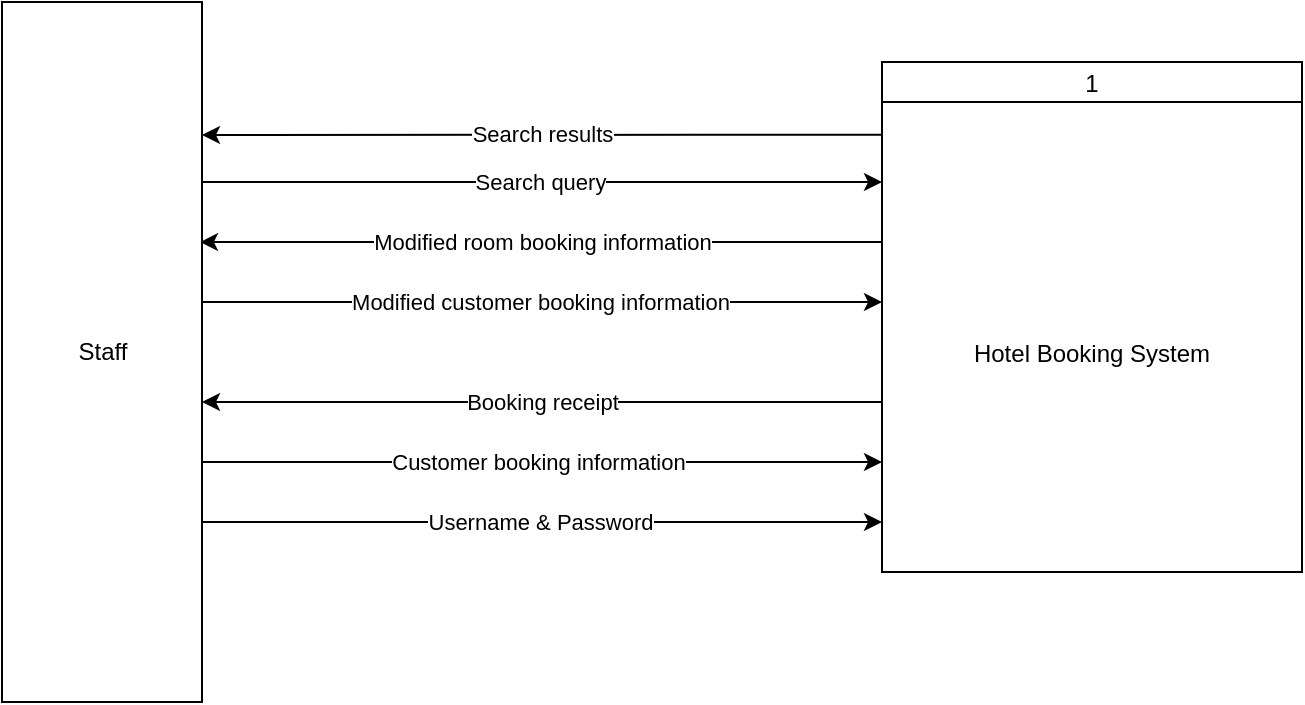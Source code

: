 <mxfile version="16.6.8" type="device" pages="7"><diagram id="-uFNL_vjHLLOpypWEqpH" name="Context Diagram"><mxGraphModel dx="694" dy="561" grid="1" gridSize="10" guides="1" tooltips="1" connect="1" arrows="1" fold="1" page="1" pageScale="1" pageWidth="850" pageHeight="1100" math="0" shadow="0"><root><mxCell id="-or0PBZCR8IvGC2csxTl-0"/><mxCell id="-or0PBZCR8IvGC2csxTl-1" parent="-or0PBZCR8IvGC2csxTl-0"/><mxCell id="7R_c23DFOCUfpianR4kx-15" value="Modified room booking information" style="edgeStyle=orthogonalEdgeStyle;rounded=0;jumpStyle=none;orthogonalLoop=1;jettySize=auto;html=1;startArrow=none;startFill=0;endArrow=classic;endFill=1;entryX=0.99;entryY=0.343;entryDx=0;entryDy=0;entryPerimeter=0;" parent="-or0PBZCR8IvGC2csxTl-1" source="qhn3gXohx-QnQS4Vzrfi-7" target="7R_c23DFOCUfpianR4kx-1" edge="1"><mxGeometry relative="1" as="geometry"><Array as="points"><mxPoint x="430" y="510"/><mxPoint x="430" y="510"/></Array><mxPoint x="405.6" y="510" as="sourcePoint"/></mxGeometry></mxCell><mxCell id="7R_c23DFOCUfpianR4kx-10" value="Username &amp;amp; Password" style="edgeStyle=orthogonalEdgeStyle;rounded=0;jumpStyle=none;orthogonalLoop=1;jettySize=auto;html=1;exitX=1;exitY=0.75;exitDx=0;exitDy=0;startArrow=none;startFill=0;endArrow=classic;endFill=1;" parent="-or0PBZCR8IvGC2csxTl-1" source="7R_c23DFOCUfpianR4kx-1" target="qhn3gXohx-QnQS4Vzrfi-7" edge="1"><mxGeometry relative="1" as="geometry"><mxPoint x="464.038" y="650" as="targetPoint"/><Array as="points"><mxPoint x="150" y="650"/></Array></mxGeometry></mxCell><mxCell id="7R_c23DFOCUfpianR4kx-11" value="Customer booking information" style="edgeStyle=orthogonalEdgeStyle;rounded=0;jumpStyle=none;orthogonalLoop=1;jettySize=auto;html=1;startArrow=none;startFill=0;endArrow=classic;endFill=1;" parent="-or0PBZCR8IvGC2csxTl-1" source="7R_c23DFOCUfpianR4kx-1" target="qhn3gXohx-QnQS4Vzrfi-7" edge="1"><mxGeometry x="-0.015" relative="1" as="geometry"><Array as="points"><mxPoint x="400" y="620"/><mxPoint x="400" y="620"/></Array><mxPoint as="offset"/><mxPoint x="480" y="620" as="targetPoint"/></mxGeometry></mxCell><mxCell id="7R_c23DFOCUfpianR4kx-12" value="Booking receipt" style="edgeStyle=orthogonalEdgeStyle;rounded=0;jumpStyle=none;orthogonalLoop=1;jettySize=auto;html=1;startArrow=none;startFill=0;endArrow=classic;endFill=1;" parent="-or0PBZCR8IvGC2csxTl-1" source="qhn3gXohx-QnQS4Vzrfi-7" target="7R_c23DFOCUfpianR4kx-1" edge="1"><mxGeometry relative="1" as="geometry"><mxPoint x="410" y="590" as="sourcePoint"/><mxPoint x="200" y="590" as="targetPoint"/><Array as="points"><mxPoint x="280" y="590"/><mxPoint x="280" y="590"/></Array></mxGeometry></mxCell><mxCell id="7R_c23DFOCUfpianR4kx-14" value="Modified customer booking information" style="edgeStyle=orthogonalEdgeStyle;rounded=0;jumpStyle=none;orthogonalLoop=1;jettySize=auto;html=1;exitX=0.997;exitY=0.433;exitDx=0;exitDy=0;startArrow=none;startFill=0;endArrow=classic;endFill=1;exitPerimeter=0;" parent="-or0PBZCR8IvGC2csxTl-1" source="7R_c23DFOCUfpianR4kx-1" target="qhn3gXohx-QnQS4Vzrfi-7" edge="1"><mxGeometry relative="1" as="geometry"><Array as="points"><mxPoint x="150" y="540"/></Array><mxPoint x="400.112" y="540" as="targetPoint"/></mxGeometry></mxCell><mxCell id="7R_c23DFOCUfpianR4kx-17" value="Search query" style="edgeStyle=orthogonalEdgeStyle;rounded=0;jumpStyle=none;orthogonalLoop=1;jettySize=auto;html=1;exitX=1;exitY=0.25;exitDx=0;exitDy=0;startArrow=none;startFill=0;endArrow=classic;endFill=1;" parent="-or0PBZCR8IvGC2csxTl-1" source="7R_c23DFOCUfpianR4kx-1" edge="1"><mxGeometry relative="1" as="geometry"><Array as="points"><mxPoint x="150" y="480"/><mxPoint x="275" y="480"/></Array><mxPoint x="490" y="480" as="targetPoint"/></mxGeometry></mxCell><mxCell id="7R_c23DFOCUfpianR4kx-1" value="Staff" style="html=1;dashed=0;whitespace=wrap;" parent="-or0PBZCR8IvGC2csxTl-1" vertex="1"><mxGeometry x="50" y="390" width="100" height="350" as="geometry"/></mxCell><mxCell id="qhn3gXohx-QnQS4Vzrfi-8" value="" style="group" parent="-or0PBZCR8IvGC2csxTl-1" vertex="1" connectable="0"><mxGeometry x="490" y="420" width="210" height="255" as="geometry"/></mxCell><mxCell id="qhn3gXohx-QnQS4Vzrfi-5" value="1" style="swimlane;fontStyle=0;childLayout=stackLayout;horizontal=1;startSize=20;fillColor=#ffffff;horizontalStack=0;resizeParent=1;resizeParentMax=0;resizeLast=0;collapsible=0;marginBottom=0;swimlaneFillColor=#ffffff;" parent="qhn3gXohx-QnQS4Vzrfi-8" vertex="1"><mxGeometry width="210" height="255.0" as="geometry"/></mxCell><mxCell id="qhn3gXohx-QnQS4Vzrfi-7" value="Hotel Booking System" style="text;html=1;strokeColor=none;fillColor=none;align=center;verticalAlign=middle;whiteSpace=wrap;rounded=0;" parent="qhn3gXohx-QnQS4Vzrfi-8" vertex="1"><mxGeometry y="36.429" width="210" height="218.571" as="geometry"/></mxCell><mxCell id="qhn3gXohx-QnQS4Vzrfi-9" value="Search results" style="edgeStyle=orthogonalEdgeStyle;rounded=0;orthogonalLoop=1;jettySize=auto;html=1;exitX=0;exitY=0;exitDx=0;exitDy=0;entryX=1;entryY=0.19;entryDx=0;entryDy=0;entryPerimeter=0;" parent="-or0PBZCR8IvGC2csxTl-1" source="qhn3gXohx-QnQS4Vzrfi-7" target="7R_c23DFOCUfpianR4kx-1" edge="1"><mxGeometry relative="1" as="geometry"><Array as="points"><mxPoint x="400" y="456"/><mxPoint x="400" y="456"/></Array></mxGeometry></mxCell></root></mxGraphModel></diagram><diagram id="zPosZEB_tOu16h4_Gryl" name="DFD Level 0"><mxGraphModel dx="991" dy="801" grid="1" gridSize="10" guides="1" tooltips="1" connect="1" arrows="1" fold="1" page="1" pageScale="1" pageWidth="850" pageHeight="1100" math="0" shadow="0"><root><mxCell id="4GuxrqssvRy1xDGPudWI-0"/><mxCell id="4GuxrqssvRy1xDGPudWI-1" parent="4GuxrqssvRy1xDGPudWI-0"/><mxCell id="nGqDhSoNRtC9gJejbrYE-5" value="Username &amp;amp; Password" style="edgeStyle=orthogonalEdgeStyle;rounded=0;orthogonalLoop=1;jettySize=auto;html=1;exitX=1;exitY=0.5;exitDx=0;exitDy=0;" parent="4GuxrqssvRy1xDGPudWI-1" source="nGqDhSoNRtC9gJejbrYE-1" target="nGqDhSoNRtC9gJejbrYE-4" edge="1"><mxGeometry relative="1" as="geometry"/></mxCell><mxCell id="hpUTLqNtUX_mTApZVaVZ-6" style="edgeStyle=orthogonalEdgeStyle;rounded=0;jumpStyle=arc;orthogonalLoop=1;jettySize=auto;html=1;exitX=0.5;exitY=1;exitDx=0;exitDy=0;entryX=0;entryY=0.75;entryDx=0;entryDy=0;" parent="4GuxrqssvRy1xDGPudWI-1" source="nGqDhSoNRtC9gJejbrYE-1" target="hpUTLqNtUX_mTApZVaVZ-5" edge="1"><mxGeometry relative="1" as="geometry"/></mxCell><mxCell id="nGqDhSoNRtC9gJejbrYE-1" value="Staff" style="html=1;dashed=0;whitespace=wrap;" parent="4GuxrqssvRy1xDGPudWI-1" vertex="1"><mxGeometry x="60" y="120" width="120" height="50" as="geometry"/></mxCell><mxCell id="nGqDhSoNRtC9gJejbrYE-2" value="" style="group" parent="4GuxrqssvRy1xDGPudWI-1" vertex="1" connectable="0"><mxGeometry x="320" y="80" width="120" height="110" as="geometry"/></mxCell><mxCell id="nGqDhSoNRtC9gJejbrYE-3" value="1.0" style="swimlane;fontStyle=0;childLayout=stackLayout;horizontal=1;startSize=20;fillColor=#ffffff;horizontalStack=0;resizeParent=1;resizeParentMax=0;resizeLast=0;collapsible=0;marginBottom=0;swimlaneFillColor=#ffffff;" parent="nGqDhSoNRtC9gJejbrYE-2" vertex="1"><mxGeometry width="120" height="110.0" as="geometry"/></mxCell><mxCell id="nGqDhSoNRtC9gJejbrYE-4" value="Login" style="text;html=1;strokeColor=none;fillColor=none;align=center;verticalAlign=middle;whiteSpace=wrap;rounded=0;" parent="nGqDhSoNRtC9gJejbrYE-2" vertex="1"><mxGeometry y="20" width="120" height="90" as="geometry"/></mxCell><mxCell id="nGqDhSoNRtC9gJejbrYE-6" value="" style="group" parent="4GuxrqssvRy1xDGPudWI-1" vertex="1" connectable="0"><mxGeometry x="570" y="80" width="120" height="110" as="geometry"/></mxCell><mxCell id="nGqDhSoNRtC9gJejbrYE-7" value="2.0" style="swimlane;fontStyle=0;childLayout=stackLayout;horizontal=1;startSize=20;fillColor=#ffffff;horizontalStack=0;resizeParent=1;resizeParentMax=0;resizeLast=0;collapsible=0;marginBottom=0;swimlaneFillColor=#ffffff;" parent="nGqDhSoNRtC9gJejbrYE-6" vertex="1"><mxGeometry width="120" height="110.0" as="geometry"/></mxCell><mxCell id="nGqDhSoNRtC9gJejbrYE-8" value="Book hotel room" style="text;html=1;strokeColor=none;fillColor=none;align=center;verticalAlign=middle;whiteSpace=wrap;rounded=0;" parent="nGqDhSoNRtC9gJejbrYE-6" vertex="1"><mxGeometry y="20" width="120" height="90" as="geometry"/></mxCell><mxCell id="TzfDNp0Dz2vhJ62bkVAR-0" value="Customer booking&lt;br&gt;information" style="edgeStyle=orthogonalEdgeStyle;rounded=0;orthogonalLoop=1;jettySize=auto;html=1;entryX=0;entryY=0.5;entryDx=0;entryDy=0;" parent="4GuxrqssvRy1xDGPudWI-1" source="nGqDhSoNRtC9gJejbrYE-4" target="nGqDhSoNRtC9gJejbrYE-8" edge="1"><mxGeometry relative="1" as="geometry"><mxPoint x="380" y="240" as="targetPoint"/><Array as="points"/></mxGeometry></mxCell><mxCell id="TzfDNp0Dz2vhJ62bkVAR-1" value="" style="group" parent="4GuxrqssvRy1xDGPudWI-1" vertex="1" connectable="0"><mxGeometry x="570" y="340" width="120" height="110" as="geometry"/></mxCell><mxCell id="TzfDNp0Dz2vhJ62bkVAR-2" value="3.0" style="swimlane;fontStyle=0;childLayout=stackLayout;horizontal=1;startSize=20;fillColor=#ffffff;horizontalStack=0;resizeParent=1;resizeParentMax=0;resizeLast=0;collapsible=0;marginBottom=0;swimlaneFillColor=#ffffff;" parent="TzfDNp0Dz2vhJ62bkVAR-1" vertex="1"><mxGeometry width="120" height="110.0" as="geometry"/></mxCell><mxCell id="TzfDNp0Dz2vhJ62bkVAR-3" value="Print receipt" style="text;html=1;strokeColor=none;fillColor=none;align=center;verticalAlign=middle;whiteSpace=wrap;rounded=0;" parent="TzfDNp0Dz2vhJ62bkVAR-1" vertex="1"><mxGeometry y="20" width="120" height="90" as="geometry"/></mxCell><mxCell id="B00ZoW00ab4BznvgjnEg-0" value="Booking&lt;br&gt;information" style="edgeStyle=orthogonalEdgeStyle;rounded=0;orthogonalLoop=1;jettySize=auto;html=1;exitX=0.5;exitY=1;exitDx=0;exitDy=0;" parent="4GuxrqssvRy1xDGPudWI-1" source="nGqDhSoNRtC9gJejbrYE-8" target="B00ZoW00ab4BznvgjnEg-1" edge="1"><mxGeometry relative="1" as="geometry"><mxPoint x="230" y="355.25" as="targetPoint"/></mxGeometry></mxCell><mxCell id="O-mgmnXXT2_Ceb5EwJPX-0" value="Total price" style="edgeStyle=orthogonalEdgeStyle;rounded=0;orthogonalLoop=1;jettySize=auto;html=1;entryX=0.5;entryY=0;entryDx=0;entryDy=0;" parent="4GuxrqssvRy1xDGPudWI-1" source="B00ZoW00ab4BznvgjnEg-1" target="TzfDNp0Dz2vhJ62bkVAR-2" edge="1"><mxGeometry relative="1" as="geometry"/></mxCell><mxCell id="hpUTLqNtUX_mTApZVaVZ-8" value="Search results" style="edgeStyle=orthogonalEdgeStyle;rounded=0;jumpStyle=arc;orthogonalLoop=1;jettySize=auto;html=1;exitX=0.217;exitY=0.031;exitDx=0;exitDy=0;entryX=1;entryY=0;entryDx=0;entryDy=0;exitPerimeter=0;" parent="4GuxrqssvRy1xDGPudWI-1" edge="1"><mxGeometry relative="1" as="geometry"><mxPoint x="590.38" y="251.55" as="sourcePoint"/><mxPoint x="380" y="240" as="targetPoint"/><Array as="points"><mxPoint x="590" y="240"/></Array></mxGeometry></mxCell><mxCell id="B00ZoW00ab4BznvgjnEg-1" value="D1&lt;span style=&quot;white-space: pre&quot;&gt;&#9;&lt;/span&gt;&amp;nbsp;Room Database" style="html=1;dashed=0;whitespace=wrap;shape=mxgraph.dfd.dataStoreID;align=left;spacingLeft=3;points=[[0,0],[0.5,0],[1,0],[0,0.5],[1,0.5],[0,1],[0.5,1],[1,1]];" parent="4GuxrqssvRy1xDGPudWI-1" vertex="1"><mxGeometry x="560" y="250" width="140" height="50" as="geometry"/></mxCell><mxCell id="ObeXN5M0nwoVFe3Wkr49-0" value="Booking receipt" style="edgeStyle=orthogonalEdgeStyle;rounded=0;orthogonalLoop=1;jettySize=auto;html=1;exitX=0;exitY=0.5;exitDx=0;exitDy=0;entryX=0.25;entryY=1;entryDx=0;entryDy=0;" parent="4GuxrqssvRy1xDGPudWI-1" source="TzfDNp0Dz2vhJ62bkVAR-3" target="nGqDhSoNRtC9gJejbrYE-1" edge="1"><mxGeometry relative="1" as="geometry"/></mxCell><mxCell id="oZJWG5UyGuYibAvZ2Rc6-1" value="" style="group" parent="4GuxrqssvRy1xDGPudWI-1" vertex="1" connectable="0"><mxGeometry x="570" y="495" width="120" height="110" as="geometry"/></mxCell><mxCell id="oZJWG5UyGuYibAvZ2Rc6-2" value="4.0" style="swimlane;fontStyle=0;childLayout=stackLayout;horizontal=1;startSize=20;fillColor=#ffffff;horizontalStack=0;resizeParent=1;resizeParentMax=0;resizeLast=0;collapsible=0;marginBottom=0;swimlaneFillColor=#ffffff;" parent="oZJWG5UyGuYibAvZ2Rc6-1" vertex="1"><mxGeometry width="120" height="110.0" as="geometry"/></mxCell><mxCell id="oZJWG5UyGuYibAvZ2Rc6-3" value="Modify booking information" style="text;html=1;strokeColor=none;fillColor=none;align=center;verticalAlign=middle;whiteSpace=wrap;rounded=0;" parent="oZJWG5UyGuYibAvZ2Rc6-1" vertex="1"><mxGeometry y="20" width="120" height="90" as="geometry"/></mxCell><mxCell id="oZJWG5UyGuYibAvZ2Rc6-5" value="Customer's modified&lt;br&gt;booking information" style="edgeStyle=orthogonalEdgeStyle;rounded=0;orthogonalLoop=1;jettySize=auto;html=1;exitX=0.119;exitY=1.019;exitDx=0;exitDy=0;entryX=0.005;entryY=0.379;entryDx=0;entryDy=0;entryPerimeter=0;exitPerimeter=0;" parent="4GuxrqssvRy1xDGPudWI-1" source="nGqDhSoNRtC9gJejbrYE-1" target="oZJWG5UyGuYibAvZ2Rc6-3" edge="1"><mxGeometry x="0.358" y="-1" relative="1" as="geometry"><mxPoint as="offset"/></mxGeometry></mxCell><mxCell id="oZJWG5UyGuYibAvZ2Rc6-6" value="Modified booking&lt;br&gt;information" style="edgeStyle=orthogonalEdgeStyle;rounded=0;orthogonalLoop=1;jettySize=auto;html=1;exitX=1;exitY=0.5;exitDx=0;exitDy=0;jumpStyle=arc;entryX=1;entryY=0.5;entryDx=0;entryDy=0;" parent="4GuxrqssvRy1xDGPudWI-1" source="oZJWG5UyGuYibAvZ2Rc6-3" target="B00ZoW00ab4BznvgjnEg-1" edge="1"><mxGeometry relative="1" as="geometry"><Array as="points"><mxPoint x="780" y="560"/><mxPoint x="780" y="275"/></Array></mxGeometry></mxCell><mxCell id="hpUTLqNtUX_mTApZVaVZ-3" value="" style="group" parent="4GuxrqssvRy1xDGPudWI-1" vertex="1" connectable="0"><mxGeometry x="260" y="220" width="120" height="110" as="geometry"/></mxCell><mxCell id="hpUTLqNtUX_mTApZVaVZ-4" value="5.0" style="swimlane;fontStyle=0;childLayout=stackLayout;horizontal=1;startSize=20;fillColor=#ffffff;horizontalStack=0;resizeParent=1;resizeParentMax=0;resizeLast=0;collapsible=0;marginBottom=0;swimlaneFillColor=#ffffff;" parent="hpUTLqNtUX_mTApZVaVZ-3" vertex="1"><mxGeometry width="120" height="110.0" as="geometry"/></mxCell><mxCell id="hpUTLqNtUX_mTApZVaVZ-5" value="Search Room details" style="text;html=1;strokeColor=none;fillColor=none;align=center;verticalAlign=middle;whiteSpace=wrap;rounded=0;" parent="hpUTLqNtUX_mTApZVaVZ-3" vertex="1"><mxGeometry y="20" width="120" height="90" as="geometry"/></mxCell><mxCell id="hpUTLqNtUX_mTApZVaVZ-7" value="Search query" style="edgeStyle=orthogonalEdgeStyle;rounded=0;jumpStyle=arc;orthogonalLoop=1;jettySize=auto;html=1;entryX=0.215;entryY=1.005;entryDx=0;entryDy=0;entryPerimeter=0;" parent="4GuxrqssvRy1xDGPudWI-1" source="hpUTLqNtUX_mTApZVaVZ-5" target="B00ZoW00ab4BznvgjnEg-1" edge="1"><mxGeometry relative="1" as="geometry"><mxPoint x="390" y="320" as="sourcePoint"/><Array as="points"><mxPoint x="590" y="320"/></Array></mxGeometry></mxCell><mxCell id="hpUTLqNtUX_mTApZVaVZ-9" value="Search results" style="edgeStyle=orthogonalEdgeStyle;rounded=0;jumpStyle=arc;orthogonalLoop=1;jettySize=auto;html=1;exitX=0;exitY=0.25;exitDx=0;exitDy=0;entryX=0.75;entryY=1;entryDx=0;entryDy=0;" parent="4GuxrqssvRy1xDGPudWI-1" source="hpUTLqNtUX_mTApZVaVZ-5" target="nGqDhSoNRtC9gJejbrYE-1" edge="1"><mxGeometry x="-0.494" relative="1" as="geometry"><mxPoint as="offset"/></mxGeometry></mxCell></root></mxGraphModel></diagram><diagram id="7cQKgeiaRRzl9Ia_ezqa" name="Login DFD"><mxGraphModel dx="578" dy="468" grid="1" gridSize="10" guides="1" tooltips="1" connect="1" arrows="1" fold="1" page="1" pageScale="1" pageWidth="850" pageHeight="1100" math="0" shadow="0"><root><mxCell id="2Uzv4KxJ-u9i6q4Q7nZt-0"/><mxCell id="2Uzv4KxJ-u9i6q4Q7nZt-1" parent="2Uzv4KxJ-u9i6q4Q7nZt-0"/><mxCell id="2Uzv4KxJ-u9i6q4Q7nZt-2" value="" style="group" vertex="1" connectable="0" parent="2Uzv4KxJ-u9i6q4Q7nZt-1"><mxGeometry x="230" y="50" width="120" height="110" as="geometry"/></mxCell><mxCell id="2Uzv4KxJ-u9i6q4Q7nZt-3" value="1.1" style="swimlane;fontStyle=0;childLayout=stackLayout;horizontal=1;startSize=20;fillColor=#ffffff;horizontalStack=0;resizeParent=1;resizeParentMax=0;resizeLast=0;collapsible=0;marginBottom=0;swimlaneFillColor=#ffffff;" vertex="1" parent="2Uzv4KxJ-u9i6q4Q7nZt-2"><mxGeometry width="120" height="110.0" as="geometry"/></mxCell><mxCell id="2Uzv4KxJ-u9i6q4Q7nZt-4" value="Accept username and password inputs" style="text;html=1;strokeColor=none;fillColor=none;align=center;verticalAlign=middle;whiteSpace=wrap;rounded=0;" vertex="1" parent="2Uzv4KxJ-u9i6q4Q7nZt-2"><mxGeometry y="20" width="120" height="90" as="geometry"/></mxCell><mxCell id="2Uzv4KxJ-u9i6q4Q7nZt-5" value="Username &amp;amp; Password" style="endArrow=classic;html=1;rounded=0;entryX=0;entryY=0.439;entryDx=0;entryDy=0;entryPerimeter=0;" edge="1" parent="2Uzv4KxJ-u9i6q4Q7nZt-1" target="2Uzv4KxJ-u9i6q4Q7nZt-4"><mxGeometry width="50" height="50" relative="1" as="geometry"><mxPoint x="70" y="110" as="sourcePoint"/><mxPoint x="150" y="100" as="targetPoint"/></mxGeometry></mxCell><mxCell id="2Uzv4KxJ-u9i6q4Q7nZt-6" value="username" style="edgeStyle=orthogonalEdgeStyle;rounded=0;orthogonalLoop=1;jettySize=auto;html=1;exitX=1;exitY=0.5;exitDx=0;exitDy=0;" edge="1" parent="2Uzv4KxJ-u9i6q4Q7nZt-1" source="2Uzv4KxJ-u9i6q4Q7nZt-4" target="2Uzv4KxJ-u9i6q4Q7nZt-9"><mxGeometry relative="1" as="geometry"><mxPoint x="490" y="115.333" as="targetPoint"/></mxGeometry></mxCell><mxCell id="2Uzv4KxJ-u9i6q4Q7nZt-7" value="" style="group" vertex="1" connectable="0" parent="2Uzv4KxJ-u9i6q4Q7nZt-1"><mxGeometry x="450" y="50" width="120" height="110" as="geometry"/></mxCell><mxCell id="2Uzv4KxJ-u9i6q4Q7nZt-8" value="1.2" style="swimlane;fontStyle=0;childLayout=stackLayout;horizontal=1;startSize=20;fillColor=#ffffff;horizontalStack=0;resizeParent=1;resizeParentMax=0;resizeLast=0;collapsible=0;marginBottom=0;swimlaneFillColor=#ffffff;" vertex="1" parent="2Uzv4KxJ-u9i6q4Q7nZt-7"><mxGeometry width="120" height="110.0" as="geometry"/></mxCell><mxCell id="2Uzv4KxJ-u9i6q4Q7nZt-9" value="Check for username in the Staff datastore" style="text;html=1;strokeColor=none;fillColor=none;align=center;verticalAlign=middle;whiteSpace=wrap;rounded=0;" vertex="1" parent="2Uzv4KxJ-u9i6q4Q7nZt-7"><mxGeometry y="20" width="120" height="90" as="geometry"/></mxCell><mxCell id="2Uzv4KxJ-u9i6q4Q7nZt-11" value="Password" style="edgeStyle=orthogonalEdgeStyle;rounded=0;orthogonalLoop=1;jettySize=auto;html=1;exitX=0.5;exitY=1;exitDx=0;exitDy=0;" edge="1" parent="2Uzv4KxJ-u9i6q4Q7nZt-1" source="2Uzv4KxJ-u9i6q4Q7nZt-9" target="2Uzv4KxJ-u9i6q4Q7nZt-13"><mxGeometry relative="1" as="geometry"><mxPoint x="510" y="250" as="targetPoint"/></mxGeometry></mxCell><mxCell id="2Uzv4KxJ-u9i6q4Q7nZt-12" value="" style="group" vertex="1" connectable="0" parent="2Uzv4KxJ-u9i6q4Q7nZt-1"><mxGeometry x="450" y="250" width="120" height="110" as="geometry"/></mxCell><mxCell id="2Uzv4KxJ-u9i6q4Q7nZt-13" value="1.3" style="swimlane;fontStyle=0;childLayout=stackLayout;horizontal=1;startSize=20;fillColor=#ffffff;horizontalStack=0;resizeParent=1;resizeParentMax=0;resizeLast=0;collapsible=0;marginBottom=0;swimlaneFillColor=#ffffff;" vertex="1" parent="2Uzv4KxJ-u9i6q4Q7nZt-12"><mxGeometry width="120" height="110.0" as="geometry"/></mxCell><mxCell id="2Uzv4KxJ-u9i6q4Q7nZt-14" value="Validate password" style="text;html=1;strokeColor=none;fillColor=none;align=center;verticalAlign=middle;whiteSpace=wrap;rounded=0;" vertex="1" parent="2Uzv4KxJ-u9i6q4Q7nZt-12"><mxGeometry y="20" width="120" height="90" as="geometry"/></mxCell><mxCell id="vcJQbAIJeYjRF72QyMhF-0" value="Customer booking&lt;br&gt;information" style="edgeStyle=orthogonalEdgeStyle;rounded=0;orthogonalLoop=1;jettySize=auto;html=1;exitX=0.5;exitY=1;exitDx=0;exitDy=0;" edge="1" parent="2Uzv4KxJ-u9i6q4Q7nZt-1" source="2Uzv4KxJ-u9i6q4Q7nZt-14"><mxGeometry relative="1" as="geometry"><mxPoint x="510" y="430" as="targetPoint"/></mxGeometry></mxCell></root></mxGraphModel></diagram><diagram id="QhvNnGRvwZKQb3IKQA7M" name="Book the room DFD"><mxGraphModel dx="731" dy="591" grid="1" gridSize="10" guides="1" tooltips="1" connect="1" arrows="1" fold="1" page="1" pageScale="1" pageWidth="850" pageHeight="1100" math="0" shadow="0"><root><mxCell id="FdYaoW1mK07kwSOE7Bkl-0"/><mxCell id="FdYaoW1mK07kwSOE7Bkl-1" parent="FdYaoW1mK07kwSOE7Bkl-0"/><mxCell id="o9JlGofkD8WcEEPIdZLw-0" value="" style="group" vertex="1" connectable="0" parent="FdYaoW1mK07kwSOE7Bkl-1"><mxGeometry x="220" y="110" width="120" height="110" as="geometry"/></mxCell><mxCell id="o9JlGofkD8WcEEPIdZLw-1" value="2.1" style="swimlane;fontStyle=0;childLayout=stackLayout;horizontal=1;startSize=20;fillColor=#ffffff;horizontalStack=0;resizeParent=1;resizeParentMax=0;resizeLast=0;collapsible=0;marginBottom=0;swimlaneFillColor=#ffffff;" vertex="1" parent="o9JlGofkD8WcEEPIdZLw-0"><mxGeometry width="120" height="110.0" as="geometry"/></mxCell><mxCell id="o9JlGofkD8WcEEPIdZLw-2" value="Check room availability" style="text;html=1;strokeColor=none;fillColor=none;align=center;verticalAlign=middle;whiteSpace=wrap;rounded=0;" vertex="1" parent="o9JlGofkD8WcEEPIdZLw-0"><mxGeometry y="20" width="120" height="90" as="geometry"/></mxCell><mxCell id="o9JlGofkD8WcEEPIdZLw-4" value="Customer&lt;br&gt;Booking&amp;nbsp;&lt;br&gt;information" style="edgeStyle=orthogonalEdgeStyle;rounded=0;orthogonalLoop=1;jettySize=auto;html=1;exitX=0;exitY=0.5;exitDx=0;exitDy=0;entryX=0;entryY=0.5;entryDx=0;entryDy=0;" edge="1" parent="FdYaoW1mK07kwSOE7Bkl-1" target="o9JlGofkD8WcEEPIdZLw-2"><mxGeometry relative="1" as="geometry"><mxPoint x="100.0" y="175.25" as="sourcePoint"/></mxGeometry></mxCell><mxCell id="o9JlGofkD8WcEEPIdZLw-5" value="Booking details" style="edgeStyle=orthogonalEdgeStyle;rounded=0;orthogonalLoop=1;jettySize=auto;html=1;exitX=1;exitY=0.5;exitDx=0;exitDy=0;" edge="1" parent="FdYaoW1mK07kwSOE7Bkl-1" source="o9JlGofkD8WcEEPIdZLw-2" target="cuhSNxYQV34a8ux6EN7c-2"><mxGeometry relative="1" as="geometry"><mxPoint x="450" y="175.25" as="targetPoint"/></mxGeometry></mxCell><mxCell id="cuhSNxYQV34a8ux6EN7c-0" value="" style="group" vertex="1" connectable="0" parent="FdYaoW1mK07kwSOE7Bkl-1"><mxGeometry x="450" y="110" width="120" height="110" as="geometry"/></mxCell><mxCell id="cuhSNxYQV34a8ux6EN7c-1" value="2.2" style="swimlane;fontStyle=0;childLayout=stackLayout;horizontal=1;startSize=20;fillColor=#ffffff;horizontalStack=0;resizeParent=1;resizeParentMax=0;resizeLast=0;collapsible=0;marginBottom=0;swimlaneFillColor=#ffffff;" vertex="1" parent="cuhSNxYQV34a8ux6EN7c-0"><mxGeometry width="120" height="110.0" as="geometry"/></mxCell><mxCell id="cuhSNxYQV34a8ux6EN7c-2" value="Key in booking &lt;br&gt;details" style="text;html=1;strokeColor=none;fillColor=none;align=center;verticalAlign=middle;whiteSpace=wrap;rounded=0;" vertex="1" parent="cuhSNxYQV34a8ux6EN7c-0"><mxGeometry y="20" width="120" height="90" as="geometry"/></mxCell><mxCell id="4dFoPjfYVNFbrd2gBaFp-0" value="New Room details" style="edgeStyle=orthogonalEdgeStyle;rounded=0;orthogonalLoop=1;jettySize=auto;html=1;exitX=0.5;exitY=1;exitDx=0;exitDy=0;" edge="1" parent="FdYaoW1mK07kwSOE7Bkl-1" source="cuhSNxYQV34a8ux6EN7c-2" target="4dFoPjfYVNFbrd2gBaFp-1"><mxGeometry relative="1" as="geometry"><mxPoint x="509.909" y="290" as="targetPoint"/></mxGeometry></mxCell><mxCell id="Vx6bxzEV9uMB-SZKg4XT-0" value="Total price" style="edgeStyle=orthogonalEdgeStyle;rounded=0;orthogonalLoop=1;jettySize=auto;html=1;exitX=0.5;exitY=1;exitDx=0;exitDy=0;" edge="1" parent="FdYaoW1mK07kwSOE7Bkl-1" source="4dFoPjfYVNFbrd2gBaFp-1"><mxGeometry relative="1" as="geometry"><mxPoint x="509.909" y="400" as="targetPoint"/></mxGeometry></mxCell><mxCell id="4dFoPjfYVNFbrd2gBaFp-1" value="D1&lt;span style=&quot;white-space: pre&quot;&gt;&#9;&lt;/span&gt;&amp;nbsp;Room Database" style="html=1;dashed=0;whitespace=wrap;shape=mxgraph.dfd.dataStoreID;align=left;spacingLeft=3;points=[[0,0],[0.5,0],[1,0],[0,0.5],[1,0.5],[0,1],[0.5,1],[1,1]];" vertex="1" parent="FdYaoW1mK07kwSOE7Bkl-1"><mxGeometry x="435" y="300" width="150" height="30" as="geometry"/></mxCell></root></mxGraphModel></diagram><diagram id="PrYY7KOQOTMYM_uDS9Rs" name="Print Receipt DFD"><mxGraphModel dx="397" dy="321" grid="1" gridSize="10" guides="1" tooltips="1" connect="1" arrows="1" fold="1" page="1" pageScale="1" pageWidth="850" pageHeight="1100" math="0" shadow="0"><root><mxCell id="ufDSdMw6yrRz0oWyCkRh-0"/><mxCell id="ufDSdMw6yrRz0oWyCkRh-1" parent="ufDSdMw6yrRz0oWyCkRh-0"/><mxCell id="ufDSdMw6yrRz0oWyCkRh-2" value="" style="group" vertex="1" connectable="0" parent="ufDSdMw6yrRz0oWyCkRh-1"><mxGeometry x="210" y="90" width="120" height="110" as="geometry"/></mxCell><mxCell id="ufDSdMw6yrRz0oWyCkRh-3" value="3.1" style="swimlane;fontStyle=0;childLayout=stackLayout;horizontal=1;startSize=20;fillColor=#ffffff;horizontalStack=0;resizeParent=1;resizeParentMax=0;resizeLast=0;collapsible=0;marginBottom=0;swimlaneFillColor=#ffffff;" vertex="1" parent="ufDSdMw6yrRz0oWyCkRh-2"><mxGeometry width="120" height="110.0" as="geometry"/></mxCell><mxCell id="ufDSdMw6yrRz0oWyCkRh-4" value="Get total price" style="text;html=1;strokeColor=none;fillColor=none;align=center;verticalAlign=middle;whiteSpace=wrap;rounded=0;" vertex="1" parent="ufDSdMw6yrRz0oWyCkRh-2"><mxGeometry y="20" width="120" height="90" as="geometry"/></mxCell><mxCell id="ufDSdMw6yrRz0oWyCkRh-9" value="Total price" style="edgeStyle=orthogonalEdgeStyle;rounded=0;orthogonalLoop=1;jettySize=auto;html=1;exitX=0;exitY=0.5;exitDx=0;exitDy=0;entryX=0;entryY=0.5;entryDx=0;entryDy=0;" edge="1" parent="ufDSdMw6yrRz0oWyCkRh-1" target="ufDSdMw6yrRz0oWyCkRh-4"><mxGeometry relative="1" as="geometry"><mxPoint x="100" y="155.333" as="sourcePoint"/></mxGeometry></mxCell><mxCell id="ufDSdMw6yrRz0oWyCkRh-10" value="Tax percentage" style="edgeStyle=orthogonalEdgeStyle;rounded=0;orthogonalLoop=1;jettySize=auto;html=1;exitX=1;exitY=0.5;exitDx=0;exitDy=0;" edge="1" parent="ufDSdMw6yrRz0oWyCkRh-1" source="ufDSdMw6yrRz0oWyCkRh-4" target="ufDSdMw6yrRz0oWyCkRh-13"><mxGeometry relative="1" as="geometry"><mxPoint x="450" y="155.333" as="targetPoint"/></mxGeometry></mxCell><mxCell id="ufDSdMw6yrRz0oWyCkRh-11" value="" style="group" vertex="1" connectable="0" parent="ufDSdMw6yrRz0oWyCkRh-1"><mxGeometry x="450" y="90" width="120" height="110" as="geometry"/></mxCell><mxCell id="ufDSdMw6yrRz0oWyCkRh-12" value="3.2" style="swimlane;fontStyle=0;childLayout=stackLayout;horizontal=1;startSize=20;fillColor=#ffffff;horizontalStack=0;resizeParent=1;resizeParentMax=0;resizeLast=0;collapsible=0;marginBottom=0;swimlaneFillColor=#ffffff;" vertex="1" parent="ufDSdMw6yrRz0oWyCkRh-11"><mxGeometry width="120" height="110" as="geometry"/></mxCell><mxCell id="ufDSdMw6yrRz0oWyCkRh-13" value="Calculate taxes" style="text;html=1;strokeColor=none;fillColor=none;align=center;verticalAlign=middle;whiteSpace=wrap;rounded=0;" vertex="1" parent="ufDSdMw6yrRz0oWyCkRh-11"><mxGeometry y="20" width="120" height="90" as="geometry"/></mxCell><mxCell id="ufDSdMw6yrRz0oWyCkRh-14" value="" style="group" vertex="1" connectable="0" parent="ufDSdMw6yrRz0oWyCkRh-1"><mxGeometry x="450" y="280" width="120" height="110" as="geometry"/></mxCell><mxCell id="ufDSdMw6yrRz0oWyCkRh-15" value="3.3" style="swimlane;fontStyle=0;childLayout=stackLayout;horizontal=1;startSize=20;fillColor=#ffffff;horizontalStack=0;resizeParent=1;resizeParentMax=0;resizeLast=0;collapsible=0;marginBottom=0;swimlaneFillColor=#ffffff;" vertex="1" parent="ufDSdMw6yrRz0oWyCkRh-14"><mxGeometry width="120" height="110.0" as="geometry"/></mxCell><mxCell id="ufDSdMw6yrRz0oWyCkRh-16" value="Overall room total" style="text;html=1;strokeColor=none;fillColor=none;align=center;verticalAlign=middle;whiteSpace=wrap;rounded=0;" vertex="1" parent="ufDSdMw6yrRz0oWyCkRh-14"><mxGeometry y="20" width="120" height="90" as="geometry"/></mxCell><mxCell id="ufDSdMw6yrRz0oWyCkRh-17" value="Total taxes" style="edgeStyle=orthogonalEdgeStyle;rounded=0;orthogonalLoop=1;jettySize=auto;html=1;exitX=0.5;exitY=1;exitDx=0;exitDy=0;" edge="1" parent="ufDSdMw6yrRz0oWyCkRh-1" source="ufDSdMw6yrRz0oWyCkRh-13" target="ufDSdMw6yrRz0oWyCkRh-15"><mxGeometry relative="1" as="geometry"/></mxCell><mxCell id="F4argP-moqA1J5m_XZVe-0" value="Booking&lt;br&gt;receipt" style="edgeStyle=orthogonalEdgeStyle;rounded=0;orthogonalLoop=1;jettySize=auto;html=1;exitX=0.5;exitY=1;exitDx=0;exitDy=0;" edge="1" parent="ufDSdMw6yrRz0oWyCkRh-1" source="ufDSdMw6yrRz0oWyCkRh-16"><mxGeometry relative="1" as="geometry"><mxPoint x="510" y="470" as="targetPoint"/></mxGeometry></mxCell></root></mxGraphModel></diagram><diagram id="BJQfBJ0-jRoBzGqv3ldS" name="Modify Booking Information DFD"><mxGraphModel dx="694" dy="561" grid="1" gridSize="10" guides="1" tooltips="1" connect="1" arrows="1" fold="1" page="1" pageScale="1" pageWidth="850" pageHeight="1100" math="0" shadow="0"><root><mxCell id="fYlMQwa0dAdWaPJtK_FC-0"/><mxCell id="fYlMQwa0dAdWaPJtK_FC-1" parent="fYlMQwa0dAdWaPJtK_FC-0"/><mxCell id="mgW0SOxqAgU_-O8RN04P-3" value="Customer's &lt;br&gt;modified&lt;br&gt;Booking&amp;nbsp;&lt;br&gt;information" style="edgeStyle=orthogonalEdgeStyle;rounded=0;orthogonalLoop=1;jettySize=auto;html=1;exitX=0;exitY=0.5;exitDx=0;exitDy=0;entryX=0;entryY=0.5;entryDx=0;entryDy=0;" edge="1" parent="fYlMQwa0dAdWaPJtK_FC-1" target="mgW0SOxqAgU_-O8RN04P-2"><mxGeometry relative="1" as="geometry"><mxPoint x="100.0" y="175.25" as="sourcePoint"/><Array as="points"><mxPoint x="150" y="175"/><mxPoint x="150" y="175"/></Array></mxGeometry></mxCell><mxCell id="mgW0SOxqAgU_-O8RN04P-4" value="Modified&lt;br&gt;Booking details" style="edgeStyle=orthogonalEdgeStyle;rounded=0;orthogonalLoop=1;jettySize=auto;html=1;exitX=1;exitY=0.5;exitDx=0;exitDy=0;" edge="1" parent="fYlMQwa0dAdWaPJtK_FC-1" source="mgW0SOxqAgU_-O8RN04P-2" target="mgW0SOxqAgU_-O8RN04P-7"><mxGeometry relative="1" as="geometry"><mxPoint x="450" y="175.25" as="targetPoint"/></mxGeometry></mxCell><mxCell id="mgW0SOxqAgU_-O8RN04P-5" value="" style="group" vertex="1" connectable="0" parent="fYlMQwa0dAdWaPJtK_FC-1"><mxGeometry x="450" y="110" width="120" height="110" as="geometry"/></mxCell><mxCell id="mgW0SOxqAgU_-O8RN04P-6" value="4.2" style="swimlane;fontStyle=0;childLayout=stackLayout;horizontal=1;startSize=20;fillColor=#ffffff;horizontalStack=0;resizeParent=1;resizeParentMax=0;resizeLast=0;collapsible=0;marginBottom=0;swimlaneFillColor=#ffffff;" vertex="1" parent="mgW0SOxqAgU_-O8RN04P-5"><mxGeometry width="120" height="110.0" as="geometry"/></mxCell><mxCell id="mgW0SOxqAgU_-O8RN04P-7" value="Key in booking &lt;br&gt;details" style="text;html=1;strokeColor=none;fillColor=none;align=center;verticalAlign=middle;whiteSpace=wrap;rounded=0;" vertex="1" parent="mgW0SOxqAgU_-O8RN04P-5"><mxGeometry y="20" width="120" height="90" as="geometry"/></mxCell><mxCell id="mgW0SOxqAgU_-O8RN04P-8" value="New Room details" style="edgeStyle=orthogonalEdgeStyle;rounded=0;orthogonalLoop=1;jettySize=auto;html=1;exitX=0.5;exitY=1;exitDx=0;exitDy=0;" edge="1" parent="fYlMQwa0dAdWaPJtK_FC-1" source="mgW0SOxqAgU_-O8RN04P-7" target="mgW0SOxqAgU_-O8RN04P-10"><mxGeometry relative="1" as="geometry"><mxPoint x="509.909" y="290" as="targetPoint"/></mxGeometry></mxCell><mxCell id="mgW0SOxqAgU_-O8RN04P-9" value="Total price" style="edgeStyle=orthogonalEdgeStyle;rounded=0;orthogonalLoop=1;jettySize=auto;html=1;exitX=0.5;exitY=1;exitDx=0;exitDy=0;" edge="1" parent="fYlMQwa0dAdWaPJtK_FC-1" source="mgW0SOxqAgU_-O8RN04P-10"><mxGeometry relative="1" as="geometry"><mxPoint x="509.909" y="400" as="targetPoint"/></mxGeometry></mxCell><mxCell id="mgW0SOxqAgU_-O8RN04P-10" value="D1&lt;span style=&quot;white-space: pre&quot;&gt;&#9;&lt;/span&gt;&amp;nbsp;Room Database" style="html=1;dashed=0;whitespace=wrap;shape=mxgraph.dfd.dataStoreID;align=left;spacingLeft=3;points=[[0,0],[0.5,0],[1,0],[0,0.5],[1,0.5],[0,1],[0.5,1],[1,1]];" vertex="1" parent="fYlMQwa0dAdWaPJtK_FC-1"><mxGeometry x="435" y="300" width="150" height="30" as="geometry"/></mxCell><mxCell id="mgW0SOxqAgU_-O8RN04P-0" value="" style="group" vertex="1" connectable="0" parent="fYlMQwa0dAdWaPJtK_FC-1"><mxGeometry x="220" y="110" width="120" height="110" as="geometry"/></mxCell><mxCell id="mgW0SOxqAgU_-O8RN04P-1" value="4.1" style="swimlane;fontStyle=0;childLayout=stackLayout;horizontal=1;startSize=20;fillColor=#ffffff;horizontalStack=0;resizeParent=1;resizeParentMax=0;resizeLast=0;collapsible=0;marginBottom=0;swimlaneFillColor=#ffffff;" vertex="1" parent="mgW0SOxqAgU_-O8RN04P-0"><mxGeometry width="120" height="110.0" as="geometry"/></mxCell><mxCell id="mgW0SOxqAgU_-O8RN04P-2" value="Check room availability" style="text;html=1;strokeColor=none;fillColor=none;align=center;verticalAlign=middle;whiteSpace=wrap;rounded=0;" vertex="1" parent="mgW0SOxqAgU_-O8RN04P-0"><mxGeometry y="20" width="120" height="90" as="geometry"/></mxCell></root></mxGraphModel></diagram><diagram id="nDU07BbqBtqVwK_ldCAX" name="Search Room Details DFD"><mxGraphModel dx="479" dy="387" grid="1" gridSize="10" guides="1" tooltips="1" connect="1" arrows="1" fold="1" page="1" pageScale="1" pageWidth="850" pageHeight="1100" math="0" shadow="0"><root><mxCell id="GuyhsmP4bQITr6EZhGxl-0"/><mxCell id="GuyhsmP4bQITr6EZhGxl-1" parent="GuyhsmP4bQITr6EZhGxl-0"/><mxCell id="GuyhsmP4bQITr6EZhGxl-2" value="" style="group" vertex="1" connectable="0" parent="GuyhsmP4bQITr6EZhGxl-1"><mxGeometry x="190" y="70" width="120" height="110" as="geometry"/></mxCell><mxCell id="GuyhsmP4bQITr6EZhGxl-3" value="5.1" style="swimlane;fontStyle=0;childLayout=stackLayout;horizontal=1;startSize=20;fillColor=#ffffff;horizontalStack=0;resizeParent=1;resizeParentMax=0;resizeLast=0;collapsible=0;marginBottom=0;swimlaneFillColor=#ffffff;" vertex="1" parent="GuyhsmP4bQITr6EZhGxl-2"><mxGeometry width="120" height="110.0" as="geometry"/></mxCell><mxCell id="GuyhsmP4bQITr6EZhGxl-4" value="Find query sequence in database" style="text;html=1;strokeColor=none;fillColor=none;align=center;verticalAlign=middle;whiteSpace=wrap;rounded=0;" vertex="1" parent="GuyhsmP4bQITr6EZhGxl-2"><mxGeometry y="20" width="120" height="90" as="geometry"/></mxCell><mxCell id="GuyhsmP4bQITr6EZhGxl-5" value="Search query" style="edgeStyle=orthogonalEdgeStyle;rounded=0;orthogonalLoop=1;jettySize=auto;html=1;exitX=0;exitY=0.5;exitDx=0;exitDy=0;entryX=0;entryY=0.5;entryDx=0;entryDy=0;" edge="1" parent="GuyhsmP4bQITr6EZhGxl-1" target="GuyhsmP4bQITr6EZhGxl-4"><mxGeometry relative="1" as="geometry"><mxPoint x="40" y="135" as="sourcePoint"/></mxGeometry></mxCell><mxCell id="GuyhsmP4bQITr6EZhGxl-6" value="Query details" style="edgeStyle=orthogonalEdgeStyle;rounded=0;orthogonalLoop=1;jettySize=auto;html=1;exitX=1;exitY=0.5;exitDx=0;exitDy=0;" edge="1" parent="GuyhsmP4bQITr6EZhGxl-1" source="GuyhsmP4bQITr6EZhGxl-4" target="zQgpMmKLzQSMDnwSOwls-0"><mxGeometry relative="1" as="geometry"><mxPoint x="460" y="135" as="targetPoint"/></mxGeometry></mxCell><mxCell id="zQgpMmKLzQSMDnwSOwls-1" value="Query Results" style="edgeStyle=orthogonalEdgeStyle;rounded=0;orthogonalLoop=1;jettySize=auto;html=1;exitX=0.5;exitY=1;exitDx=0;exitDy=0;" edge="1" parent="GuyhsmP4bQITr6EZhGxl-1" source="zQgpMmKLzQSMDnwSOwls-0" target="w0Zp8cF9WJ9imItKv-bw-1"><mxGeometry relative="1" as="geometry"><mxPoint x="525" y="240" as="targetPoint"/></mxGeometry></mxCell><mxCell id="zQgpMmKLzQSMDnwSOwls-0" value="D1&lt;span style=&quot;white-space: pre&quot;&gt;&#9;&lt;/span&gt;&amp;nbsp;Room Database" style="html=1;dashed=0;whitespace=wrap;shape=mxgraph.dfd.dataStoreID;align=left;spacingLeft=3;points=[[0,0],[0.5,0],[1,0],[0,0.5],[1,0.5],[0,1],[0.5,1],[1,1]];" vertex="1" parent="GuyhsmP4bQITr6EZhGxl-1"><mxGeometry x="460" y="120" width="130" height="30" as="geometry"/></mxCell><mxCell id="w0Zp8cF9WJ9imItKv-bw-0" value="" style="group" vertex="1" connectable="0" parent="GuyhsmP4bQITr6EZhGxl-1"><mxGeometry x="465" y="240" width="120" height="110" as="geometry"/></mxCell><mxCell id="w0Zp8cF9WJ9imItKv-bw-1" value="5.2" style="swimlane;fontStyle=0;childLayout=stackLayout;horizontal=1;startSize=20;fillColor=#ffffff;horizontalStack=0;resizeParent=1;resizeParentMax=0;resizeLast=0;collapsible=0;marginBottom=0;swimlaneFillColor=#ffffff;" vertex="1" parent="w0Zp8cF9WJ9imItKv-bw-0"><mxGeometry width="120" height="110.0" as="geometry"/></mxCell><mxCell id="w0Zp8cF9WJ9imItKv-bw-2" value="Output search results" style="text;html=1;strokeColor=none;fillColor=none;align=center;verticalAlign=middle;whiteSpace=wrap;rounded=0;" vertex="1" parent="w0Zp8cF9WJ9imItKv-bw-0"><mxGeometry y="20" width="120" height="90" as="geometry"/></mxCell><mxCell id="w0Zp8cF9WJ9imItKv-bw-3" value="Search results" style="edgeStyle=orthogonalEdgeStyle;rounded=0;orthogonalLoop=1;jettySize=auto;html=1;exitX=0.5;exitY=1;exitDx=0;exitDy=0;" edge="1" parent="GuyhsmP4bQITr6EZhGxl-1" source="w0Zp8cF9WJ9imItKv-bw-2"><mxGeometry relative="1" as="geometry"><mxPoint x="525" y="430" as="targetPoint"/></mxGeometry></mxCell></root></mxGraphModel></diagram></mxfile>
